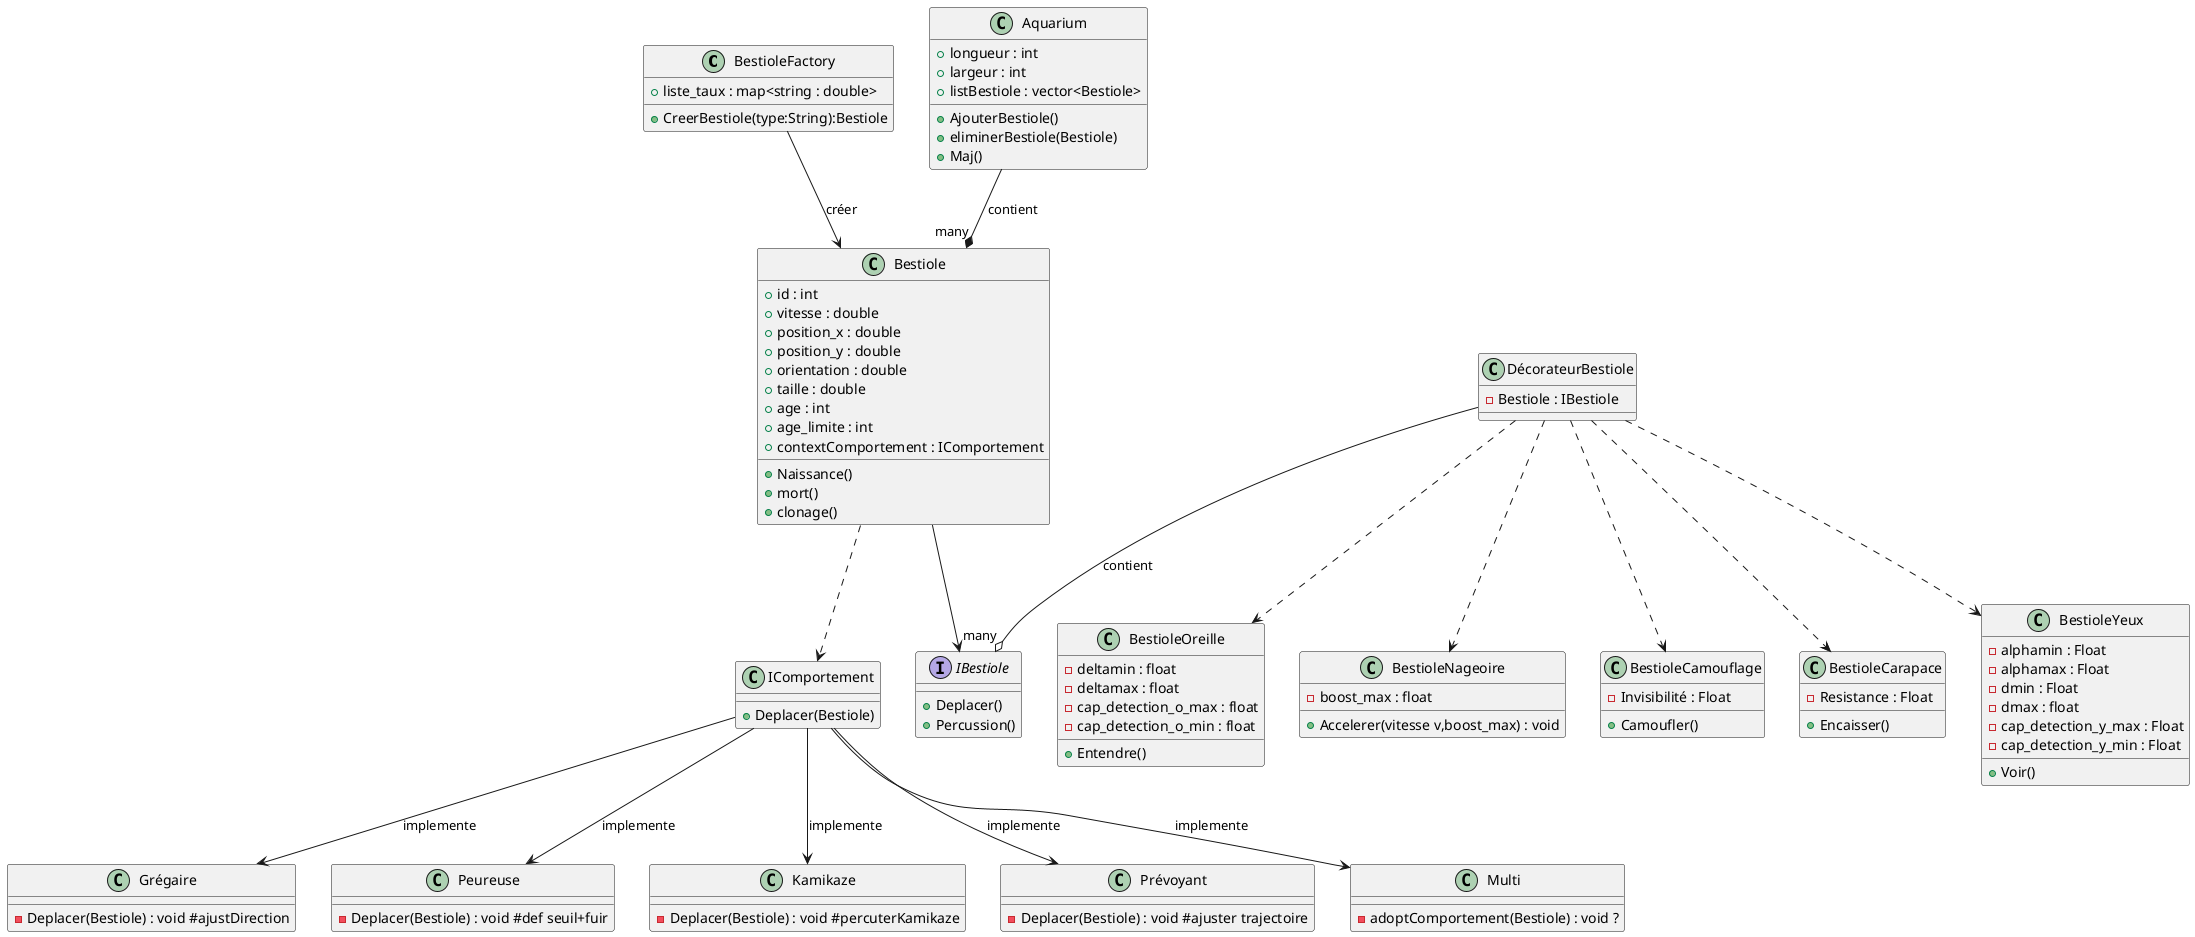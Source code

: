 @startuml dd

class BestioleFactory {
  + liste_taux : map<string : double>

  + CreerBestiole(type:String):Bestiole
}

class Bestiole {
    + id : int
    + vitesse : double
    + position_x : double
    + position_y : double
    + orientation : double
    + taille : double
    + age : int
    + age_limite : int
    + Naissance()
    + mort()
    + clonage()
    + contextComportement : IComportement
}

class Aquarium {
 + longueur : int
 + largeur : int
 + listBestiole : vector<Bestiole>

 +AjouterBestiole()
 +eliminerBestiole(Bestiole)
 +Maj()
}

class BestioleOreille {
    - deltamin : float
    - deltamax : float
    - cap_detection_o_max : float
    - cap_detection_o_min : float
    + Entendre()
}

class BestioleNageoire {  
    - boost_max : float
    + Accelerer(vitesse v,boost_max) : void
}

class BestioleCamouflage {
  - Invisibilité : Float
  + Camoufler()
}

class BestioleCarapace {
  - Resistance : Float
  + Encaisser()
}

class BestioleYeux {
  - alphamin : Float
  - alphamax : Float
  - dmin : Float
  - dmax : float
  - cap_detection_y_max : Float
  - cap_detection_y_min : Float
  + Voir()
}

class IComportement {
  + Deplacer(Bestiole)
}

class Grégaire {
    -Deplacer(Bestiole) : void #ajustDirection

}

class Peureuse{
    -Deplacer(Bestiole) : void #def seuil+fuir

}

class Kamikaze{
    -Deplacer(Bestiole) : void #percuterKamikaze
}

class Prévoyant{
    -Deplacer(Bestiole) : void #ajuster trajectoire

}

Interface IBestiole{
  +Deplacer()
  +Percussion()
}

class DécorateurBestiole{
  - Bestiole : IBestiole 
}

class Multi{
    -adoptComportement(Bestiole) : void ?
}

BestioleFactory --> Bestiole : créer
DécorateurBestiole ..> BestioleOreille
DécorateurBestiole ..> BestioleNageoire
DécorateurBestiole ..> BestioleCamouflage
DécorateurBestiole ..> BestioleCarapace
DécorateurBestiole ..> BestioleYeux
Bestiole ..> IComportement

IComportement --> Grégaire: implemente
IComportement --> Peureuse: implemente
IComportement --> Kamikaze: implemente
IComportement --> Prévoyant: implemente
IComportement --> Multi: implemente
Bestiole --> IBestiole

Aquarium --* "many" Bestiole : contient
DécorateurBestiole --o "many" IBestiole : contient

@enduml